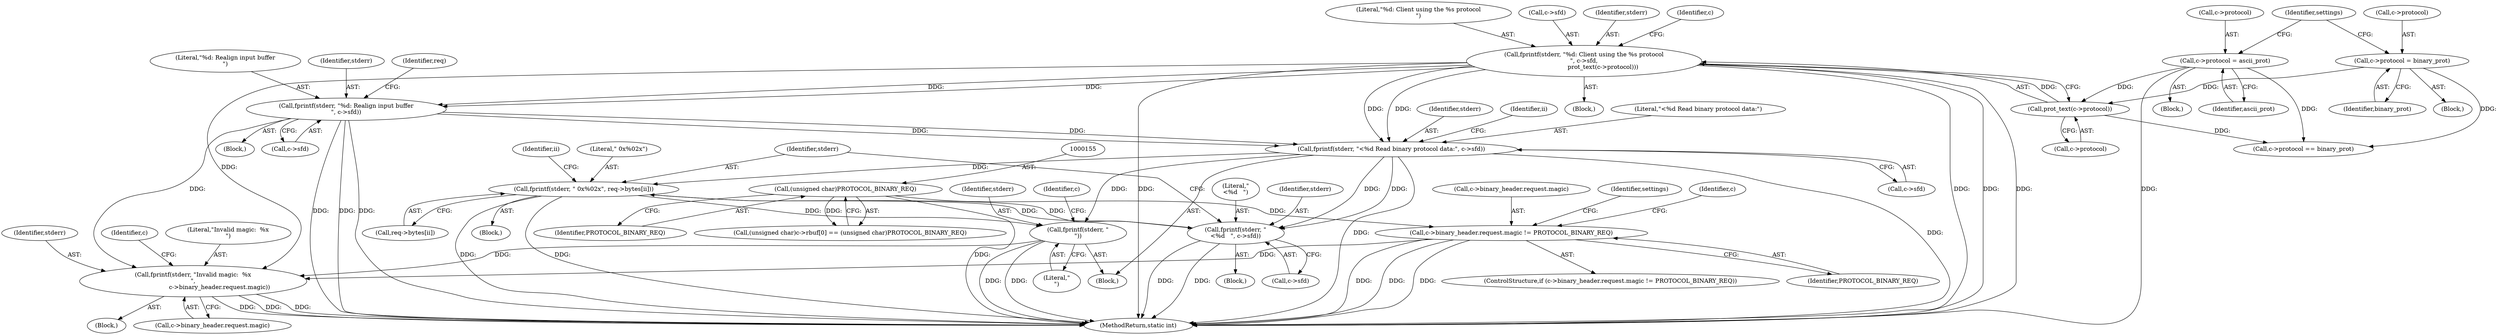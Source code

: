 digraph "0_memcached_d9cd01ede97f4145af9781d448c62a3318952719@API" {
"1000372" [label="(Call,fprintf(stderr, \"Invalid magic:  %x\n\",\n                            c->binary_header.request.magic))"];
"1000177" [label="(Call,fprintf(stderr, \"%d: Client using the %s protocol\n\", c->sfd,\n                    prot_text(c->protocol)))"];
"1000183" [label="(Call,prot_text(c->protocol))"];
"1000158" [label="(Call,c->protocol = binary_prot)"];
"1000165" [label="(Call,c->protocol = ascii_prot)"];
"1000305" [label="(Call,fprintf(stderr, \"\n\"))"];
"1000297" [label="(Call,fprintf(stderr, \" 0x%02x\", req->bytes[ii]))"];
"1000291" [label="(Call,fprintf(stderr, \"\n<%d   \", c->sfd))"];
"1000265" [label="(Call,fprintf(stderr, \"<%d Read binary protocol data:\", c->sfd))"];
"1000243" [label="(Call,fprintf(stderr, \"%d: Realign input buffer\n\", c->sfd))"];
"1000357" [label="(Call,c->binary_header.request.magic != PROTOCOL_BINARY_REQ)"];
"1000154" [label="(Call,(unsigned char)PROTOCOL_BINARY_REQ)"];
"1000365" [label="(Identifier,PROTOCOL_BINARY_REQ)"];
"1000307" [label="(Literal,\"\n\")"];
"1000268" [label="(Call,c->sfd)"];
"1000265" [label="(Call,fprintf(stderr, \"<%d Read binary protocol data:\", c->sfd))"];
"1000184" [label="(Call,c->protocol)"];
"1000283" [label="(Block,)"];
"1000244" [label="(Identifier,stderr)"];
"1000267" [label="(Literal,\"<%d Read binary protocol data:\")"];
"1000179" [label="(Literal,\"%d: Client using the %s protocol\n\")"];
"1000243" [label="(Call,fprintf(stderr, \"%d: Realign input buffer\n\", c->sfd))"];
"1000291" [label="(Call,fprintf(stderr, \"\n<%d   \", c->sfd))"];
"1000299" [label="(Literal,\" 0x%02x\")"];
"1000157" [label="(Block,)"];
"1000242" [label="(Block,)"];
"1000298" [label="(Identifier,stderr)"];
"1000371" [label="(Block,)"];
"1000375" [label="(Call,c->binary_header.request.magic)"];
"1000297" [label="(Call,fprintf(stderr, \" 0x%02x\", req->bytes[ii]))"];
"1000180" [label="(Call,c->sfd)"];
"1000266" [label="(Identifier,stderr)"];
"1000166" [label="(Call,c->protocol)"];
"1000251" [label="(Identifier,req)"];
"1000356" [label="(ControlStructure,if (c->binary_header.request.magic != PROTOCOL_BINARY_REQ))"];
"1000369" [label="(Identifier,settings)"];
"1000293" [label="(Literal,\"\n<%d   \")"];
"1000603" [label="(MethodReturn,static int)"];
"1000178" [label="(Identifier,stderr)"];
"1000300" [label="(Call,req->bytes[ii])"];
"1000173" [label="(Identifier,settings)"];
"1000190" [label="(Identifier,c)"];
"1000176" [label="(Block,)"];
"1000156" [label="(Identifier,PROTOCOL_BINARY_REQ)"];
"1000390" [label="(Identifier,c)"];
"1000263" [label="(Block,)"];
"1000306" [label="(Identifier,stderr)"];
"1000383" [label="(Identifier,c)"];
"1000159" [label="(Call,c->protocol)"];
"1000282" [label="(Identifier,ii)"];
"1000165" [label="(Call,c->protocol = ascii_prot)"];
"1000294" [label="(Call,c->sfd)"];
"1000246" [label="(Call,c->sfd)"];
"1000183" [label="(Call,prot_text(c->protocol))"];
"1000158" [label="(Call,c->protocol = binary_prot)"];
"1000310" [label="(Identifier,c)"];
"1000273" [label="(Identifier,ii)"];
"1000358" [label="(Call,c->binary_header.request.magic)"];
"1000372" [label="(Call,fprintf(stderr, \"Invalid magic:  %x\n\",\n                            c->binary_header.request.magic))"];
"1000177" [label="(Call,fprintf(stderr, \"%d: Client using the %s protocol\n\", c->sfd,\n                    prot_text(c->protocol)))"];
"1000245" [label="(Literal,\"%d: Realign input buffer\n\")"];
"1000357" [label="(Call,c->binary_header.request.magic != PROTOCOL_BINARY_REQ)"];
"1000169" [label="(Identifier,ascii_prot)"];
"1000164" [label="(Block,)"];
"1000162" [label="(Identifier,binary_prot)"];
"1000292" [label="(Identifier,stderr)"];
"1000154" [label="(Call,(unsigned char)PROTOCOL_BINARY_REQ)"];
"1000373" [label="(Identifier,stderr)"];
"1000146" [label="(Call,(unsigned char)c->rbuf[0] == (unsigned char)PROTOCOL_BINARY_REQ)"];
"1000374" [label="(Literal,\"Invalid magic:  %x\n\")"];
"1000305" [label="(Call,fprintf(stderr, \"\n\"))"];
"1000188" [label="(Call,c->protocol == binary_prot)"];
"1000290" [label="(Block,)"];
"1000372" -> "1000371"  [label="AST: "];
"1000372" -> "1000375"  [label="CFG: "];
"1000373" -> "1000372"  [label="AST: "];
"1000374" -> "1000372"  [label="AST: "];
"1000375" -> "1000372"  [label="AST: "];
"1000383" -> "1000372"  [label="CFG: "];
"1000372" -> "1000603"  [label="DDG: "];
"1000372" -> "1000603"  [label="DDG: "];
"1000372" -> "1000603"  [label="DDG: "];
"1000177" -> "1000372"  [label="DDG: "];
"1000305" -> "1000372"  [label="DDG: "];
"1000243" -> "1000372"  [label="DDG: "];
"1000357" -> "1000372"  [label="DDG: "];
"1000177" -> "1000176"  [label="AST: "];
"1000177" -> "1000183"  [label="CFG: "];
"1000178" -> "1000177"  [label="AST: "];
"1000179" -> "1000177"  [label="AST: "];
"1000180" -> "1000177"  [label="AST: "];
"1000183" -> "1000177"  [label="AST: "];
"1000190" -> "1000177"  [label="CFG: "];
"1000177" -> "1000603"  [label="DDG: "];
"1000177" -> "1000603"  [label="DDG: "];
"1000177" -> "1000603"  [label="DDG: "];
"1000177" -> "1000603"  [label="DDG: "];
"1000183" -> "1000177"  [label="DDG: "];
"1000177" -> "1000243"  [label="DDG: "];
"1000177" -> "1000243"  [label="DDG: "];
"1000177" -> "1000265"  [label="DDG: "];
"1000177" -> "1000265"  [label="DDG: "];
"1000183" -> "1000184"  [label="CFG: "];
"1000184" -> "1000183"  [label="AST: "];
"1000158" -> "1000183"  [label="DDG: "];
"1000165" -> "1000183"  [label="DDG: "];
"1000183" -> "1000188"  [label="DDG: "];
"1000158" -> "1000157"  [label="AST: "];
"1000158" -> "1000162"  [label="CFG: "];
"1000159" -> "1000158"  [label="AST: "];
"1000162" -> "1000158"  [label="AST: "];
"1000173" -> "1000158"  [label="CFG: "];
"1000158" -> "1000188"  [label="DDG: "];
"1000165" -> "1000164"  [label="AST: "];
"1000165" -> "1000169"  [label="CFG: "];
"1000166" -> "1000165"  [label="AST: "];
"1000169" -> "1000165"  [label="AST: "];
"1000173" -> "1000165"  [label="CFG: "];
"1000165" -> "1000603"  [label="DDG: "];
"1000165" -> "1000188"  [label="DDG: "];
"1000305" -> "1000263"  [label="AST: "];
"1000305" -> "1000307"  [label="CFG: "];
"1000306" -> "1000305"  [label="AST: "];
"1000307" -> "1000305"  [label="AST: "];
"1000310" -> "1000305"  [label="CFG: "];
"1000305" -> "1000603"  [label="DDG: "];
"1000305" -> "1000603"  [label="DDG: "];
"1000297" -> "1000305"  [label="DDG: "];
"1000265" -> "1000305"  [label="DDG: "];
"1000297" -> "1000283"  [label="AST: "];
"1000297" -> "1000300"  [label="CFG: "];
"1000298" -> "1000297"  [label="AST: "];
"1000299" -> "1000297"  [label="AST: "];
"1000300" -> "1000297"  [label="AST: "];
"1000282" -> "1000297"  [label="CFG: "];
"1000297" -> "1000603"  [label="DDG: "];
"1000297" -> "1000603"  [label="DDG: "];
"1000297" -> "1000291"  [label="DDG: "];
"1000291" -> "1000297"  [label="DDG: "];
"1000265" -> "1000297"  [label="DDG: "];
"1000291" -> "1000290"  [label="AST: "];
"1000291" -> "1000294"  [label="CFG: "];
"1000292" -> "1000291"  [label="AST: "];
"1000293" -> "1000291"  [label="AST: "];
"1000294" -> "1000291"  [label="AST: "];
"1000298" -> "1000291"  [label="CFG: "];
"1000291" -> "1000603"  [label="DDG: "];
"1000291" -> "1000603"  [label="DDG: "];
"1000265" -> "1000291"  [label="DDG: "];
"1000265" -> "1000291"  [label="DDG: "];
"1000265" -> "1000263"  [label="AST: "];
"1000265" -> "1000268"  [label="CFG: "];
"1000266" -> "1000265"  [label="AST: "];
"1000267" -> "1000265"  [label="AST: "];
"1000268" -> "1000265"  [label="AST: "];
"1000273" -> "1000265"  [label="CFG: "];
"1000265" -> "1000603"  [label="DDG: "];
"1000265" -> "1000603"  [label="DDG: "];
"1000243" -> "1000265"  [label="DDG: "];
"1000243" -> "1000265"  [label="DDG: "];
"1000243" -> "1000242"  [label="AST: "];
"1000243" -> "1000246"  [label="CFG: "];
"1000244" -> "1000243"  [label="AST: "];
"1000245" -> "1000243"  [label="AST: "];
"1000246" -> "1000243"  [label="AST: "];
"1000251" -> "1000243"  [label="CFG: "];
"1000243" -> "1000603"  [label="DDG: "];
"1000243" -> "1000603"  [label="DDG: "];
"1000243" -> "1000603"  [label="DDG: "];
"1000357" -> "1000356"  [label="AST: "];
"1000357" -> "1000365"  [label="CFG: "];
"1000358" -> "1000357"  [label="AST: "];
"1000365" -> "1000357"  [label="AST: "];
"1000369" -> "1000357"  [label="CFG: "];
"1000390" -> "1000357"  [label="CFG: "];
"1000357" -> "1000603"  [label="DDG: "];
"1000357" -> "1000603"  [label="DDG: "];
"1000357" -> "1000603"  [label="DDG: "];
"1000154" -> "1000357"  [label="DDG: "];
"1000154" -> "1000146"  [label="AST: "];
"1000154" -> "1000156"  [label="CFG: "];
"1000155" -> "1000154"  [label="AST: "];
"1000156" -> "1000154"  [label="AST: "];
"1000146" -> "1000154"  [label="CFG: "];
"1000154" -> "1000603"  [label="DDG: "];
"1000154" -> "1000146"  [label="DDG: "];
}
